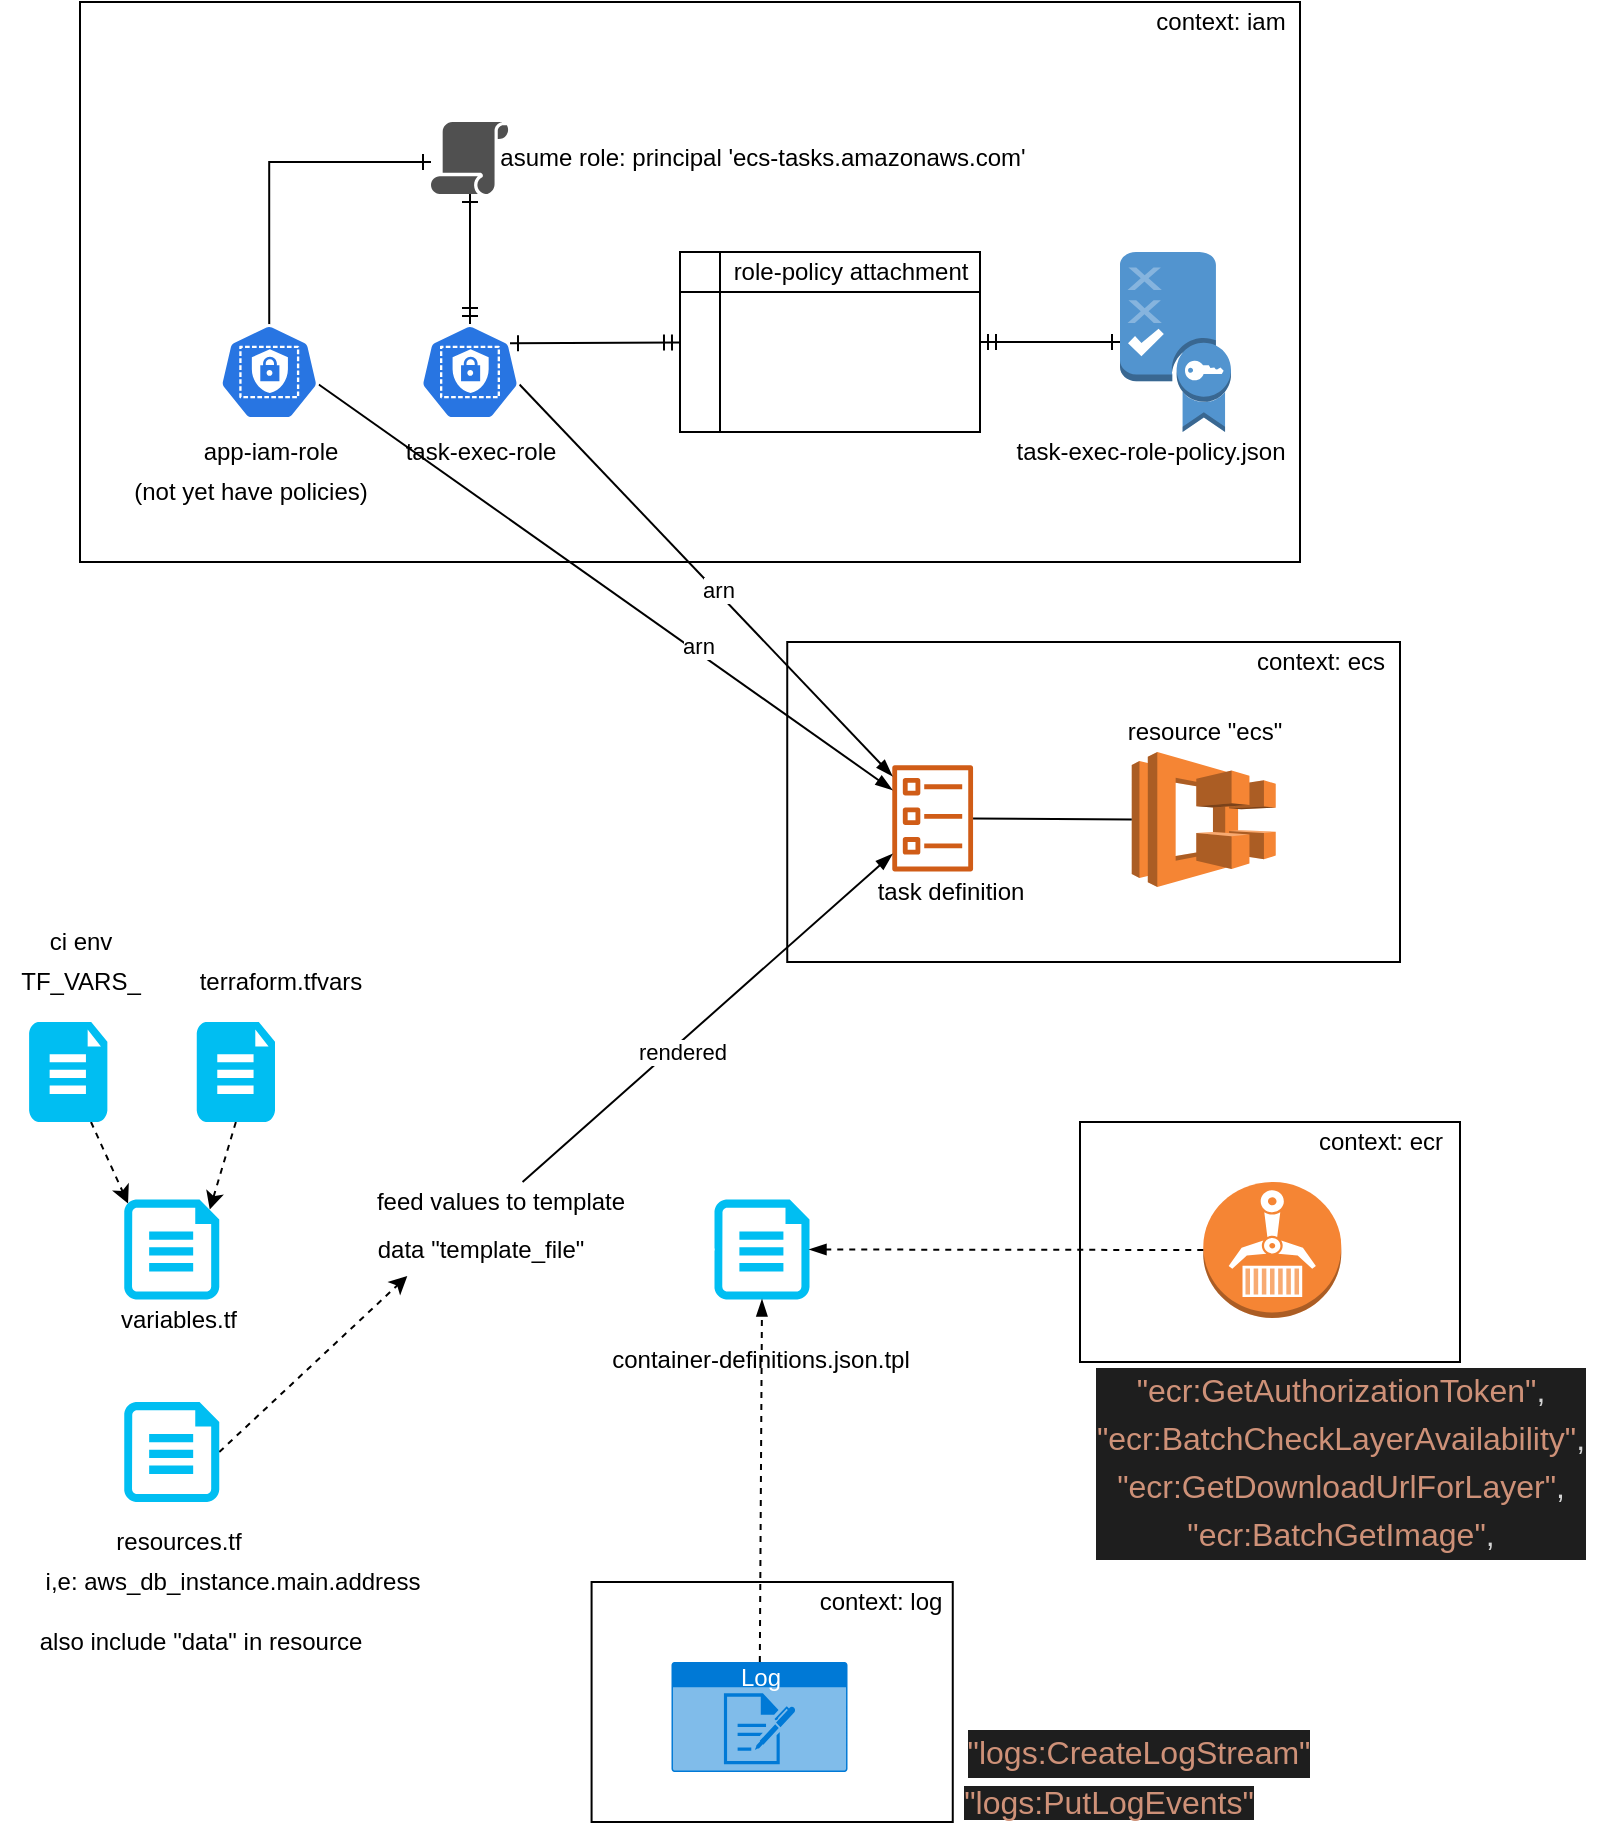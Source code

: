 <mxfile version="13.1.3">
    <diagram id="6hGFLwfOUW9BJ-s0fimq" name="Page-1">
        <mxGraphModel dx="578" dy="616" grid="1" gridSize="10" guides="1" tooltips="1" connect="1" arrows="1" fold="1" page="1" pageScale="1" pageWidth="827" pageHeight="1169" background="none" math="0" shadow="0">
            <root>
                <mxCell id="0"/>
                <mxCell id="1" parent="0"/>
                <mxCell id="100" value="" style="group" vertex="1" connectable="0" parent="1">
                    <mxGeometry x="393.62" y="530" width="306.38" height="160" as="geometry"/>
                </mxCell>
                <mxCell id="92" value="" style="rounded=0;whiteSpace=wrap;html=1;" vertex="1" parent="100">
                    <mxGeometry width="306.38" height="160" as="geometry"/>
                </mxCell>
                <mxCell id="95" value="context: ecs" style="text;html=1;align=center;verticalAlign=middle;resizable=0;points=[];autosize=1;" vertex="1" parent="100">
                    <mxGeometry x="226.38" width="80" height="20" as="geometry"/>
                </mxCell>
                <mxCell id="99" value="" style="outlineConnect=0;fontColor=#232F3E;gradientColor=none;fillColor=#D05C17;strokeColor=none;dashed=0;verticalLabelPosition=bottom;verticalAlign=top;align=center;html=1;fontSize=12;fontStyle=0;aspect=fixed;pointerEvents=1;shape=mxgraph.aws4.ecs_task;" vertex="1" parent="100">
                    <mxGeometry x="52.522" y="61.5" width="40.39" height="53.398" as="geometry"/>
                </mxCell>
                <mxCell id="102" value="task definition" style="text;html=1;align=center;verticalAlign=middle;resizable=0;points=[];autosize=1;" vertex="1" parent="100">
                    <mxGeometry x="36.38" y="114.9" width="90" height="20" as="geometry"/>
                </mxCell>
                <mxCell id="63" value="" style="group" parent="1" vertex="1" connectable="0">
                    <mxGeometry x="540" y="770" width="190" height="120" as="geometry"/>
                </mxCell>
                <mxCell id="58" value="" style="rounded=0;whiteSpace=wrap;html=1;" parent="63" vertex="1">
                    <mxGeometry width="190" height="120" as="geometry"/>
                </mxCell>
                <mxCell id="61" value="context: ecr" style="text;html=1;align=center;verticalAlign=middle;resizable=0;points=[];autosize=1;" parent="63" vertex="1">
                    <mxGeometry x="110" width="80" height="20" as="geometry"/>
                </mxCell>
                <mxCell id="60" value="" style="outlineConnect=0;dashed=0;verticalLabelPosition=bottom;verticalAlign=top;align=center;html=1;shape=mxgraph.aws3.ecr;fillColor=#F58534;gradientColor=none;" parent="63" vertex="1">
                    <mxGeometry x="61.63" y="30" width="69" height="68" as="geometry"/>
                </mxCell>
                <mxCell id="62" value="" style="group" parent="1" vertex="1" connectable="0">
                    <mxGeometry x="336.38" y="1000" width="143.62" height="120" as="geometry"/>
                </mxCell>
                <mxCell id="56" value="" style="rounded=0;whiteSpace=wrap;html=1;" parent="62" vertex="1">
                    <mxGeometry x="-40.59" width="180.59" height="120" as="geometry"/>
                </mxCell>
                <mxCell id="57" value="context: log" style="text;html=1;align=center;verticalAlign=middle;resizable=0;points=[];autosize=1;" parent="62" vertex="1">
                    <mxGeometry x="63.62" width="80" height="20" as="geometry"/>
                </mxCell>
                <mxCell id="2" value="" style="rounded=0;whiteSpace=wrap;html=1;" parent="1" vertex="1">
                    <mxGeometry x="40" y="210" width="610" height="280" as="geometry"/>
                </mxCell>
                <mxCell id="3" value="" style="outlineConnect=0;dashed=0;verticalLabelPosition=bottom;verticalAlign=top;align=center;html=1;shape=mxgraph.aws3.policy;fillColor=#5294CF;gradientColor=none;" parent="1" vertex="1">
                    <mxGeometry x="560" y="335" width="55.5" height="90" as="geometry"/>
                </mxCell>
                <mxCell id="4" style="edgeStyle=none;rounded=0;orthogonalLoop=1;jettySize=auto;html=1;startArrow=ERmandOne;startFill=0;endArrow=ERone;endFill=0;" parent="1" source="5" target="14" edge="1">
                    <mxGeometry relative="1" as="geometry"/>
                </mxCell>
                <mxCell id="104" style="edgeStyle=none;rounded=0;orthogonalLoop=1;jettySize=auto;html=1;exitX=0.995;exitY=0.63;exitDx=0;exitDy=0;exitPerimeter=0;startArrow=none;startFill=0;endArrow=blockThin;endFill=1;" edge="1" parent="1" source="5" target="99">
                    <mxGeometry relative="1" as="geometry"/>
                </mxCell>
                <mxCell id="109" value="arn" style="edgeLabel;html=1;align=center;verticalAlign=middle;resizable=0;points=[];" vertex="1" connectable="0" parent="104">
                    <mxGeometry x="0.056" y="1" relative="1" as="geometry">
                        <mxPoint as="offset"/>
                    </mxGeometry>
                </mxCell>
                <mxCell id="5" value="" style="html=1;dashed=0;whitespace=wrap;fillColor=#2875E2;strokeColor=#ffffff;points=[[0.005,0.63,0],[0.1,0.2,0],[0.9,0.2,0],[0.5,0,0],[0.995,0.63,0],[0.72,0.99,0],[0.5,1,0],[0.28,0.99,0]];shape=mxgraph.kubernetes.icon;prIcon=role" parent="1" vertex="1">
                    <mxGeometry x="210" y="371" width="50" height="48" as="geometry"/>
                </mxCell>
                <mxCell id="6" value="" style="group" parent="1" vertex="1" connectable="0">
                    <mxGeometry x="340" y="335" width="150" height="90" as="geometry"/>
                </mxCell>
                <mxCell id="7" value="" style="shape=internalStorage;whiteSpace=wrap;html=1;backgroundOutline=1;" parent="6" vertex="1">
                    <mxGeometry width="150" height="90" as="geometry"/>
                </mxCell>
                <mxCell id="8" value="role-policy attachment" style="text;html=1;align=center;verticalAlign=middle;resizable=0;points=[];autosize=1;" parent="6" vertex="1">
                    <mxGeometry x="20" width="130" height="20" as="geometry"/>
                </mxCell>
                <mxCell id="9" style="rounded=0;orthogonalLoop=1;jettySize=auto;html=1;entryX=0.9;entryY=0.2;entryDx=0;entryDy=0;entryPerimeter=0;endArrow=ERone;endFill=0;startArrow=ERmandOne;startFill=0;" parent="1" source="7" target="5" edge="1">
                    <mxGeometry relative="1" as="geometry"/>
                </mxCell>
                <mxCell id="10" style="edgeStyle=none;rounded=0;orthogonalLoop=1;jettySize=auto;html=1;exitX=1;exitY=0.5;exitDx=0;exitDy=0;startArrow=ERmandOne;startFill=0;endArrow=ERone;endFill=0;entryX=0;entryY=0.5;entryDx=0;entryDy=0;entryPerimeter=0;" parent="1" source="7" target="3" edge="1">
                    <mxGeometry relative="1" as="geometry">
                        <mxPoint x="550" y="355" as="targetPoint"/>
                    </mxGeometry>
                </mxCell>
                <mxCell id="11" value="task-exec-role-policy.json" style="text;html=1;align=center;verticalAlign=middle;resizable=0;points=[];autosize=1;" parent="1" vertex="1">
                    <mxGeometry x="500" y="425" width="150" height="20" as="geometry"/>
                </mxCell>
                <mxCell id="12" value="task-exec-role" style="text;html=1;align=center;verticalAlign=middle;resizable=0;points=[];autosize=1;" parent="1" vertex="1">
                    <mxGeometry x="195" y="425" width="90" height="20" as="geometry"/>
                </mxCell>
                <mxCell id="13" value="context: iam" style="text;html=1;align=center;verticalAlign=middle;resizable=0;points=[];autosize=1;" parent="1" vertex="1">
                    <mxGeometry x="570" y="210" width="80" height="20" as="geometry"/>
                </mxCell>
                <mxCell id="14" value="" style="pointerEvents=1;shadow=0;dashed=0;html=1;strokeColor=none;fillColor=#505050;labelPosition=center;verticalLabelPosition=bottom;verticalAlign=top;outlineConnect=0;align=center;shape=mxgraph.office.security.policy;direction=east;" parent="1" vertex="1">
                    <mxGeometry x="215.5" y="270" width="39" height="36" as="geometry"/>
                </mxCell>
                <mxCell id="15" value="asume role: principal 'ecs-tasks.amazonaws.com'" style="text;html=1;align=center;verticalAlign=middle;resizable=0;points=[];autosize=1;" parent="1" vertex="1">
                    <mxGeometry x="241" y="278" width="280" height="20" as="geometry"/>
                </mxCell>
                <mxCell id="22" style="edgeStyle=orthogonalEdgeStyle;rounded=0;orthogonalLoop=1;jettySize=auto;html=1;exitX=0.5;exitY=1;exitDx=0;exitDy=0;exitPerimeter=0;endArrow=ERone;endFill=0;startArrow=ERmandOne;startFill=0;" parent="1" source="21" target="14" edge="1">
                    <mxGeometry relative="1" as="geometry">
                        <Array as="points">
                            <mxPoint x="135" y="290"/>
                        </Array>
                    </mxGeometry>
                </mxCell>
                <mxCell id="105" style="edgeStyle=none;rounded=0;orthogonalLoop=1;jettySize=auto;html=1;exitX=0.995;exitY=0.63;exitDx=0;exitDy=0;exitPerimeter=0;startArrow=none;startFill=0;endArrow=blockThin;endFill=1;" edge="1" parent="1" source="21" target="99">
                    <mxGeometry relative="1" as="geometry"/>
                </mxCell>
                <mxCell id="108" value="arn" style="edgeLabel;html=1;align=center;verticalAlign=middle;resizable=0;points=[];" vertex="1" connectable="0" parent="105">
                    <mxGeometry x="0.308" y="3" relative="1" as="geometry">
                        <mxPoint as="offset"/>
                    </mxGeometry>
                </mxCell>
                <mxCell id="21" value="" style="html=1;dashed=0;whitespace=wrap;fillColor=#2875E2;strokeColor=#ffffff;points=[[0.005,0.63,0],[0.1,0.2,0],[0.9,0.2,0],[0.5,0,0],[0.995,0.63,0],[0.72,0.99,0],[0.5,1,0],[0.28,0.99,0]];shape=mxgraph.kubernetes.icon;prIcon=role" parent="1" vertex="1">
                    <mxGeometry x="109.63" y="371" width="50" height="48" as="geometry"/>
                </mxCell>
                <mxCell id="23" value="app-iam-role" style="text;html=1;align=center;verticalAlign=middle;resizable=0;points=[];autosize=1;" parent="1" vertex="1">
                    <mxGeometry x="94.63" y="425" width="80" height="20" as="geometry"/>
                </mxCell>
                <mxCell id="24" value="(not yet have policies)" style="text;html=1;align=center;verticalAlign=middle;resizable=0;points=[];autosize=1;" parent="1" vertex="1">
                    <mxGeometry x="60" y="445" width="130" height="20" as="geometry"/>
                </mxCell>
                <mxCell id="28" value="" style="verticalLabelPosition=bottom;html=1;verticalAlign=top;align=center;strokeColor=none;fillColor=#00BEF2;shape=mxgraph.azure.cloud_services_configuration_file;pointerEvents=1;" parent="1" vertex="1">
                    <mxGeometry x="357.25" y="808.75" width="47.5" height="50" as="geometry"/>
                </mxCell>
                <mxCell id="31" value="container-definitions.json.tpl" style="text;html=1;align=center;verticalAlign=middle;resizable=0;points=[];autosize=1;" parent="1" vertex="1">
                    <mxGeometry x="300" y="878.75" width="160" height="20" as="geometry"/>
                </mxCell>
                <mxCell id="44" style="edgeStyle=none;rounded=0;orthogonalLoop=1;jettySize=auto;html=1;entryX=0;entryY=0.5;entryDx=0;entryDy=0;entryPerimeter=0;startArrow=blockThin;startFill=1;endArrow=none;endFill=0;strokeColor=#FFFFFF;dashed=1;" parent="1" source="33" target="28" edge="1">
                    <mxGeometry relative="1" as="geometry"/>
                </mxCell>
                <mxCell id="33" value="data &quot;template_file&quot;" style="text;html=1;align=center;verticalAlign=middle;resizable=0;points=[];autosize=1;" parent="1" vertex="1">
                    <mxGeometry x="180" y="823.75" width="120" height="20" as="geometry"/>
                </mxCell>
                <mxCell id="96" style="edgeStyle=none;rounded=0;orthogonalLoop=1;jettySize=auto;html=1;startArrow=none;startFill=0;endArrow=blockThin;endFill=1;" edge="1" parent="1" source="38" target="99">
                    <mxGeometry relative="1" as="geometry">
                        <mxPoint x="571.6" y="600" as="targetPoint"/>
                    </mxGeometry>
                </mxCell>
                <mxCell id="106" value="rendered" style="edgeLabel;html=1;align=center;verticalAlign=middle;resizable=0;points=[];" vertex="1" connectable="0" parent="96">
                    <mxGeometry x="-0.165" y="-4" relative="1" as="geometry">
                        <mxPoint as="offset"/>
                    </mxGeometry>
                </mxCell>
                <mxCell id="38" value="feed values to template" style="text;html=1;align=center;verticalAlign=middle;resizable=0;points=[];autosize=1;" parent="1" vertex="1">
                    <mxGeometry x="180" y="800" width="140" height="20" as="geometry"/>
                </mxCell>
                <mxCell id="42" style="rounded=0;orthogonalLoop=1;jettySize=auto;html=1;startArrow=none;startFill=0;endArrow=blockThin;endFill=1;strokeColor=#FFFFFF;entryX=-0.011;entryY=0.45;entryDx=0;entryDy=0;entryPerimeter=0;dashed=1;" parent="1" source="40" target="33" edge="1">
                    <mxGeometry relative="1" as="geometry">
                        <mxPoint x="218.38" y="848.75" as="targetPoint"/>
                    </mxGeometry>
                </mxCell>
                <mxCell id="40" value="" style="verticalLabelPosition=bottom;html=1;verticalAlign=top;align=center;strokeColor=none;fillColor=#00BEF2;shape=mxgraph.azure.cloud_services_configuration_file;pointerEvents=1;" parent="1" vertex="1">
                    <mxGeometry x="62.13" y="808.75" width="47.5" height="50" as="geometry"/>
                </mxCell>
                <mxCell id="41" value="variables.tf" style="text;html=1;align=center;verticalAlign=middle;resizable=0;points=[];autosize=1;" parent="1" vertex="1">
                    <mxGeometry x="53.68" y="858.75" width="70" height="20" as="geometry"/>
                </mxCell>
                <mxCell id="49" style="rounded=0;orthogonalLoop=1;jettySize=auto;html=1;entryX=0.5;entryY=1;entryDx=0;entryDy=0;entryPerimeter=0;dashed=1;endArrow=blockThin;endFill=1;" parent="1" source="46" target="28" edge="1">
                    <mxGeometry relative="1" as="geometry"/>
                </mxCell>
                <mxCell id="46" value="Log" style="html=1;strokeColor=none;fillColor=#0079D6;labelPosition=center;verticalLabelPosition=middle;verticalAlign=top;align=center;fontSize=12;outlineConnect=0;spacingTop=-6;fontColor=#FFFFFF;shape=mxgraph.sitemap.log;" parent="1" vertex="1">
                    <mxGeometry x="335.75" y="1040" width="88" height="55" as="geometry"/>
                </mxCell>
                <mxCell id="64" style="edgeStyle=none;rounded=0;orthogonalLoop=1;jettySize=auto;html=1;exitX=0;exitY=0.5;exitDx=0;exitDy=0;exitPerimeter=0;entryX=1;entryY=0.5;entryDx=0;entryDy=0;entryPerimeter=0;dashed=1;startArrow=none;startFill=0;endArrow=blockThin;endFill=1;" parent="1" source="60" target="28" edge="1">
                    <mxGeometry relative="1" as="geometry"/>
                </mxCell>
                <mxCell id="69" value="&lt;div style=&quot;color: rgb(212 , 212 , 212) ; background-color: rgb(30 , 30 , 30) ; font-family: , &amp;#34;menlo&amp;#34; , &amp;#34;monaco&amp;#34; , &amp;#34;courier new&amp;#34; , monospace ; font-size: 16px ; line-height: 24px&quot;&gt;&lt;div&gt;                &lt;span style=&quot;color: #ce9178&quot;&gt;&quot;logs:CreateLogStream&quot;&lt;/span&gt;&lt;/div&gt;&lt;div&gt;&lt;/div&gt;&lt;/div&gt;" style="text;html=1;align=center;verticalAlign=middle;resizable=0;points=[];autosize=1;" parent="1" vertex="1">
                    <mxGeometry x="473.62" y="1070" width="190" height="30" as="geometry"/>
                </mxCell>
                <mxCell id="70" value="&lt;span style=&quot;color: rgb(206 , 145 , 120) ; font-size: 16px ; background-color: rgb(30 , 30 , 30)&quot;&gt;&quot;logs:PutLogEvents&quot;&lt;/span&gt;" style="text;html=1;align=center;verticalAlign=middle;resizable=0;points=[];autosize=1;" parent="1" vertex="1">
                    <mxGeometry x="473.62" y="1100" width="160" height="20" as="geometry"/>
                </mxCell>
                <mxCell id="71" value="&lt;div style=&quot;color: rgb(212 , 212 , 212) ; background-color: rgb(30 , 30 , 30) ; font-family: , &amp;#34;menlo&amp;#34; , &amp;#34;monaco&amp;#34; , &amp;#34;courier new&amp;#34; , monospace ; font-size: 16px ; line-height: 24px&quot;&gt;&lt;div&gt;                &lt;span style=&quot;color: #ce9178&quot;&gt;&quot;ecr:GetAuthorizationToken&quot;&lt;/span&gt;,&lt;/div&gt;&lt;div&gt;                &lt;span style=&quot;color: #ce9178&quot;&gt;&quot;ecr:BatchCheckLayerAvailability&quot;&lt;/span&gt;,&lt;/div&gt;&lt;div&gt;                &lt;span style=&quot;color: #ce9178&quot;&gt;&quot;ecr:GetDownloadUrlForLayer&quot;&lt;/span&gt;,&lt;/div&gt;&lt;div&gt;                &lt;span style=&quot;color: #ce9178&quot;&gt;&quot;ecr:BatchGetImage&quot;&lt;/span&gt;,&lt;/div&gt;&lt;div&gt;&lt;/div&gt;&lt;/div&gt;" style="text;html=1;align=center;verticalAlign=middle;resizable=0;points=[];autosize=1;" parent="1" vertex="1">
                    <mxGeometry x="540" y="890" width="260" height="100" as="geometry"/>
                </mxCell>
                <mxCell id="75" style="rounded=0;orthogonalLoop=1;jettySize=auto;html=1;exitX=0.5;exitY=1;exitDx=0;exitDy=0;exitPerimeter=0;entryX=0.9;entryY=0.1;entryDx=0;entryDy=0;entryPerimeter=0;dashed=1;" parent="1" source="73" target="40" edge="1">
                    <mxGeometry relative="1" as="geometry"/>
                </mxCell>
                <mxCell id="73" value="" style="verticalLabelPosition=bottom;html=1;verticalAlign=top;align=center;strokeColor=none;fillColor=#00BEF2;shape=mxgraph.azure.file_2;pointerEvents=1;" parent="1" vertex="1">
                    <mxGeometry x="98.38" y="720" width="39.12" height="50" as="geometry"/>
                </mxCell>
                <mxCell id="74" value="terraform.tfvars" style="text;html=1;align=center;verticalAlign=middle;resizable=0;points=[];autosize=1;" parent="1" vertex="1">
                    <mxGeometry x="90" y="690" width="100" height="20" as="geometry"/>
                </mxCell>
                <mxCell id="80" style="edgeStyle=none;rounded=0;orthogonalLoop=1;jettySize=auto;html=1;entryX=0.04;entryY=0.04;entryDx=0;entryDy=0;entryPerimeter=0;dashed=1;" parent="1" source="78" target="40" edge="1">
                    <mxGeometry relative="1" as="geometry"/>
                </mxCell>
                <mxCell id="78" value="" style="verticalLabelPosition=bottom;html=1;verticalAlign=top;align=center;strokeColor=none;fillColor=#00BEF2;shape=mxgraph.azure.file_2;pointerEvents=1;" parent="1" vertex="1">
                    <mxGeometry x="14.56" y="720" width="39.12" height="50" as="geometry"/>
                </mxCell>
                <mxCell id="79" value="ci env" style="text;html=1;align=center;verticalAlign=middle;resizable=0;points=[];autosize=1;" parent="1" vertex="1">
                    <mxGeometry x="15" y="670" width="50" height="20" as="geometry"/>
                </mxCell>
                <mxCell id="81" value="TF_VARS_" style="text;html=1;align=center;verticalAlign=middle;resizable=0;points=[];autosize=1;" vertex="1" parent="1">
                    <mxGeometry y="690" width="80" height="20" as="geometry"/>
                </mxCell>
                <mxCell id="87" style="rounded=0;orthogonalLoop=1;jettySize=auto;html=1;exitX=1;exitY=0.5;exitDx=0;exitDy=0;exitPerimeter=0;entryX=0.197;entryY=1.163;entryDx=0;entryDy=0;entryPerimeter=0;dashed=1;" edge="1" parent="1" source="84" target="33">
                    <mxGeometry relative="1" as="geometry">
                        <mxPoint x="200" y="945" as="targetPoint"/>
                    </mxGeometry>
                </mxCell>
                <mxCell id="84" value="" style="verticalLabelPosition=bottom;html=1;verticalAlign=top;align=center;strokeColor=none;fillColor=#00BEF2;shape=mxgraph.azure.cloud_services_configuration_file;pointerEvents=1;" vertex="1" parent="1">
                    <mxGeometry x="62.13" y="910" width="47.5" height="50" as="geometry"/>
                </mxCell>
                <mxCell id="85" value="resources.tf" style="text;html=1;align=center;verticalAlign=middle;resizable=0;points=[];autosize=1;" vertex="1" parent="1">
                    <mxGeometry x="48.68" y="970" width="80" height="20" as="geometry"/>
                </mxCell>
                <mxCell id="88" value="i,e: aws_db_instance.main.address" style="text;html=1;align=center;verticalAlign=middle;resizable=0;points=[];autosize=1;" vertex="1" parent="1">
                    <mxGeometry x="15.5" y="990" width="200" height="20" as="geometry"/>
                </mxCell>
                <mxCell id="89" value="also include &quot;data&quot; in resource" style="text;html=1;align=center;verticalAlign=middle;resizable=0;points=[];autosize=1;" vertex="1" parent="1">
                    <mxGeometry x="10" y="1020" width="180" height="20" as="geometry"/>
                </mxCell>
                <mxCell id="93" value="" style="outlineConnect=0;dashed=0;verticalLabelPosition=bottom;verticalAlign=top;align=center;html=1;shape=mxgraph.aws3.ecs;fillColor=#F58534;gradientColor=none;" vertex="1" parent="1">
                    <mxGeometry x="565.87" y="585" width="72" height="67.5" as="geometry"/>
                </mxCell>
                <mxCell id="94" value="resource &quot;ecs&quot;" style="text;html=1;align=center;verticalAlign=middle;resizable=0;points=[];autosize=1;" vertex="1" parent="1">
                    <mxGeometry x="556.87" y="565" width="90" height="20" as="geometry"/>
                </mxCell>
                <mxCell id="101" style="edgeStyle=none;rounded=0;orthogonalLoop=1;jettySize=auto;html=1;entryX=0;entryY=0.5;entryDx=0;entryDy=0;entryPerimeter=0;startArrow=none;startFill=0;endArrow=none;endFill=0;" edge="1" parent="1" source="99" target="93">
                    <mxGeometry relative="1" as="geometry"/>
                </mxCell>
            </root>
        </mxGraphModel>
    </diagram>
</mxfile>